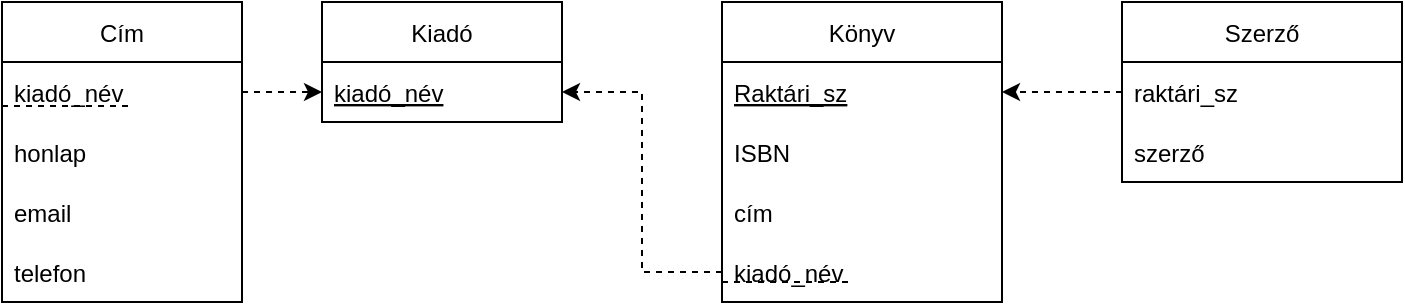 <mxfile version="20.4.0" type="device"><diagram id="3Hn4xAxNsXAKJAQ3Ugm6" name="Page-1"><mxGraphModel dx="769" dy="433" grid="1" gridSize="10" guides="1" tooltips="1" connect="1" arrows="1" fold="1" page="1" pageScale="1" pageWidth="827" pageHeight="1169" math="0" shadow="0"><root><mxCell id="0"/><mxCell id="1" parent="0"/><mxCell id="7-uc2TNhdTV9b3Npj9fE-251" value="Kiadó" style="swimlane;fontStyle=0;childLayout=stackLayout;horizontal=1;startSize=30;horizontalStack=0;resizeParent=1;resizeParentMax=0;resizeLast=0;collapsible=1;marginBottom=0;" vertex="1" parent="1"><mxGeometry x="200" y="80" width="120" height="60" as="geometry"/></mxCell><mxCell id="7-uc2TNhdTV9b3Npj9fE-252" value="kiadó_név" style="text;strokeColor=none;fillColor=none;align=left;verticalAlign=middle;spacingLeft=4;spacingRight=4;overflow=hidden;points=[[0,0.5],[1,0.5]];portConstraint=eastwest;rotatable=0;fontStyle=4" vertex="1" parent="7-uc2TNhdTV9b3Npj9fE-251"><mxGeometry y="30" width="120" height="30" as="geometry"/></mxCell><mxCell id="7-uc2TNhdTV9b3Npj9fE-255" value="Cím" style="swimlane;fontStyle=0;childLayout=stackLayout;horizontal=1;startSize=30;horizontalStack=0;resizeParent=1;resizeParentMax=0;resizeLast=0;collapsible=1;marginBottom=0;" vertex="1" parent="1"><mxGeometry x="40" y="80" width="120" height="150" as="geometry"/></mxCell><mxCell id="7-uc2TNhdTV9b3Npj9fE-256" value="kiadó_név" style="text;strokeColor=none;fillColor=none;align=left;verticalAlign=middle;spacingLeft=4;spacingRight=4;overflow=hidden;points=[[0,0.5],[1,0.5]];portConstraint=eastwest;rotatable=0;" vertex="1" parent="7-uc2TNhdTV9b3Npj9fE-255"><mxGeometry y="30" width="120" height="30" as="geometry"/></mxCell><mxCell id="7-uc2TNhdTV9b3Npj9fE-260" value="" style="endArrow=none;dashed=1;html=1;rounded=0;" edge="1" parent="7-uc2TNhdTV9b3Npj9fE-255"><mxGeometry width="50" height="50" relative="1" as="geometry"><mxPoint y="52" as="sourcePoint"/><mxPoint x="64" y="52" as="targetPoint"/></mxGeometry></mxCell><mxCell id="7-uc2TNhdTV9b3Npj9fE-257" value="honlap" style="text;strokeColor=none;fillColor=none;align=left;verticalAlign=middle;spacingLeft=4;spacingRight=4;overflow=hidden;points=[[0,0.5],[1,0.5]];portConstraint=eastwest;rotatable=0;" vertex="1" parent="7-uc2TNhdTV9b3Npj9fE-255"><mxGeometry y="60" width="120" height="30" as="geometry"/></mxCell><mxCell id="7-uc2TNhdTV9b3Npj9fE-258" value="email" style="text;strokeColor=none;fillColor=none;align=left;verticalAlign=middle;spacingLeft=4;spacingRight=4;overflow=hidden;points=[[0,0.5],[1,0.5]];portConstraint=eastwest;rotatable=0;" vertex="1" parent="7-uc2TNhdTV9b3Npj9fE-255"><mxGeometry y="90" width="120" height="30" as="geometry"/></mxCell><mxCell id="7-uc2TNhdTV9b3Npj9fE-259" value="telefon" style="text;strokeColor=none;fillColor=none;align=left;verticalAlign=middle;spacingLeft=4;spacingRight=4;overflow=hidden;points=[[0,0.5],[1,0.5]];portConstraint=eastwest;rotatable=0;" vertex="1" parent="7-uc2TNhdTV9b3Npj9fE-255"><mxGeometry y="120" width="120" height="30" as="geometry"/></mxCell><mxCell id="7-uc2TNhdTV9b3Npj9fE-263" style="edgeStyle=orthogonalEdgeStyle;rounded=0;orthogonalLoop=1;jettySize=auto;html=1;exitX=1;exitY=0.5;exitDx=0;exitDy=0;entryX=0;entryY=0.5;entryDx=0;entryDy=0;endArrow=classic;endFill=1;dashed=1;" edge="1" parent="1" source="7-uc2TNhdTV9b3Npj9fE-256" target="7-uc2TNhdTV9b3Npj9fE-252"><mxGeometry relative="1" as="geometry"/></mxCell><mxCell id="7-uc2TNhdTV9b3Npj9fE-264" value="Könyv" style="swimlane;fontStyle=0;childLayout=stackLayout;horizontal=1;startSize=30;horizontalStack=0;resizeParent=1;resizeParentMax=0;resizeLast=0;collapsible=1;marginBottom=0;" vertex="1" parent="1"><mxGeometry x="400" y="80" width="140" height="150" as="geometry"/></mxCell><mxCell id="7-uc2TNhdTV9b3Npj9fE-265" value="Raktári_sz" style="text;strokeColor=none;fillColor=none;align=left;verticalAlign=middle;spacingLeft=4;spacingRight=4;overflow=hidden;points=[[0,0.5],[1,0.5]];portConstraint=eastwest;rotatable=0;fontStyle=4" vertex="1" parent="7-uc2TNhdTV9b3Npj9fE-264"><mxGeometry y="30" width="140" height="30" as="geometry"/></mxCell><mxCell id="7-uc2TNhdTV9b3Npj9fE-266" value="ISBN" style="text;strokeColor=none;fillColor=none;align=left;verticalAlign=middle;spacingLeft=4;spacingRight=4;overflow=hidden;points=[[0,0.5],[1,0.5]];portConstraint=eastwest;rotatable=0;" vertex="1" parent="7-uc2TNhdTV9b3Npj9fE-264"><mxGeometry y="60" width="140" height="30" as="geometry"/></mxCell><mxCell id="7-uc2TNhdTV9b3Npj9fE-267" value="cím" style="text;strokeColor=none;fillColor=none;align=left;verticalAlign=middle;spacingLeft=4;spacingRight=4;overflow=hidden;points=[[0,0.5],[1,0.5]];portConstraint=eastwest;rotatable=0;" vertex="1" parent="7-uc2TNhdTV9b3Npj9fE-264"><mxGeometry y="90" width="140" height="30" as="geometry"/></mxCell><mxCell id="7-uc2TNhdTV9b3Npj9fE-268" value="kiadó_név" style="text;strokeColor=none;fillColor=none;align=left;verticalAlign=middle;spacingLeft=4;spacingRight=4;overflow=hidden;points=[[0,0.5],[1,0.5]];portConstraint=eastwest;rotatable=0;" vertex="1" parent="7-uc2TNhdTV9b3Npj9fE-264"><mxGeometry y="120" width="140" height="30" as="geometry"/></mxCell><mxCell id="7-uc2TNhdTV9b3Npj9fE-269" value="" style="endArrow=none;dashed=1;html=1;rounded=0;" edge="1" parent="7-uc2TNhdTV9b3Npj9fE-264"><mxGeometry width="50" height="50" relative="1" as="geometry"><mxPoint y="140" as="sourcePoint"/><mxPoint x="64.0" y="140" as="targetPoint"/></mxGeometry></mxCell><mxCell id="7-uc2TNhdTV9b3Npj9fE-270" style="edgeStyle=orthogonalEdgeStyle;rounded=0;orthogonalLoop=1;jettySize=auto;html=1;exitX=0;exitY=0.5;exitDx=0;exitDy=0;entryX=1;entryY=0.5;entryDx=0;entryDy=0;dashed=1;endArrow=classic;endFill=1;" edge="1" parent="1" source="7-uc2TNhdTV9b3Npj9fE-268" target="7-uc2TNhdTV9b3Npj9fE-252"><mxGeometry relative="1" as="geometry"/></mxCell><mxCell id="7-uc2TNhdTV9b3Npj9fE-271" value="Szerző" style="swimlane;fontStyle=0;childLayout=stackLayout;horizontal=1;startSize=30;horizontalStack=0;resizeParent=1;resizeParentMax=0;resizeLast=0;collapsible=1;marginBottom=0;" vertex="1" parent="1"><mxGeometry x="600" y="80" width="140" height="90" as="geometry"/></mxCell><mxCell id="7-uc2TNhdTV9b3Npj9fE-272" value="raktári_sz" style="text;strokeColor=none;fillColor=none;align=left;verticalAlign=middle;spacingLeft=4;spacingRight=4;overflow=hidden;points=[[0,0.5],[1,0.5]];portConstraint=eastwest;rotatable=0;" vertex="1" parent="7-uc2TNhdTV9b3Npj9fE-271"><mxGeometry y="30" width="140" height="30" as="geometry"/></mxCell><mxCell id="7-uc2TNhdTV9b3Npj9fE-273" value="szerző" style="text;strokeColor=none;fillColor=none;align=left;verticalAlign=middle;spacingLeft=4;spacingRight=4;overflow=hidden;points=[[0,0.5],[1,0.5]];portConstraint=eastwest;rotatable=0;" vertex="1" parent="7-uc2TNhdTV9b3Npj9fE-271"><mxGeometry y="60" width="140" height="30" as="geometry"/></mxCell><mxCell id="7-uc2TNhdTV9b3Npj9fE-275" style="edgeStyle=orthogonalEdgeStyle;rounded=0;orthogonalLoop=1;jettySize=auto;html=1;exitX=0;exitY=0.5;exitDx=0;exitDy=0;entryX=1;entryY=0.5;entryDx=0;entryDy=0;dashed=1;endArrow=classic;endFill=1;" edge="1" parent="1" source="7-uc2TNhdTV9b3Npj9fE-272" target="7-uc2TNhdTV9b3Npj9fE-265"><mxGeometry relative="1" as="geometry"/></mxCell></root></mxGraphModel></diagram></mxfile>